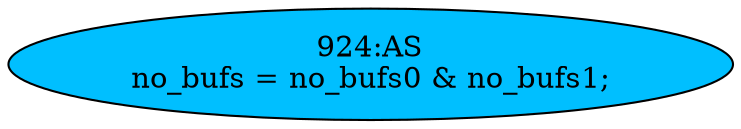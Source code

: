 strict digraph "" {
	node [label="\N"];
	"924:AS"	 [ast="<pyverilog.vparser.ast.Assign object at 0x7fae5e12b890>",
		def_var="['no_bufs']",
		fillcolor=deepskyblue,
		label="924:AS
no_bufs = no_bufs0 & no_bufs1;",
		statements="[]",
		style=filled,
		typ=Assign,
		use_var="['no_bufs0', 'no_bufs1']"];
}

